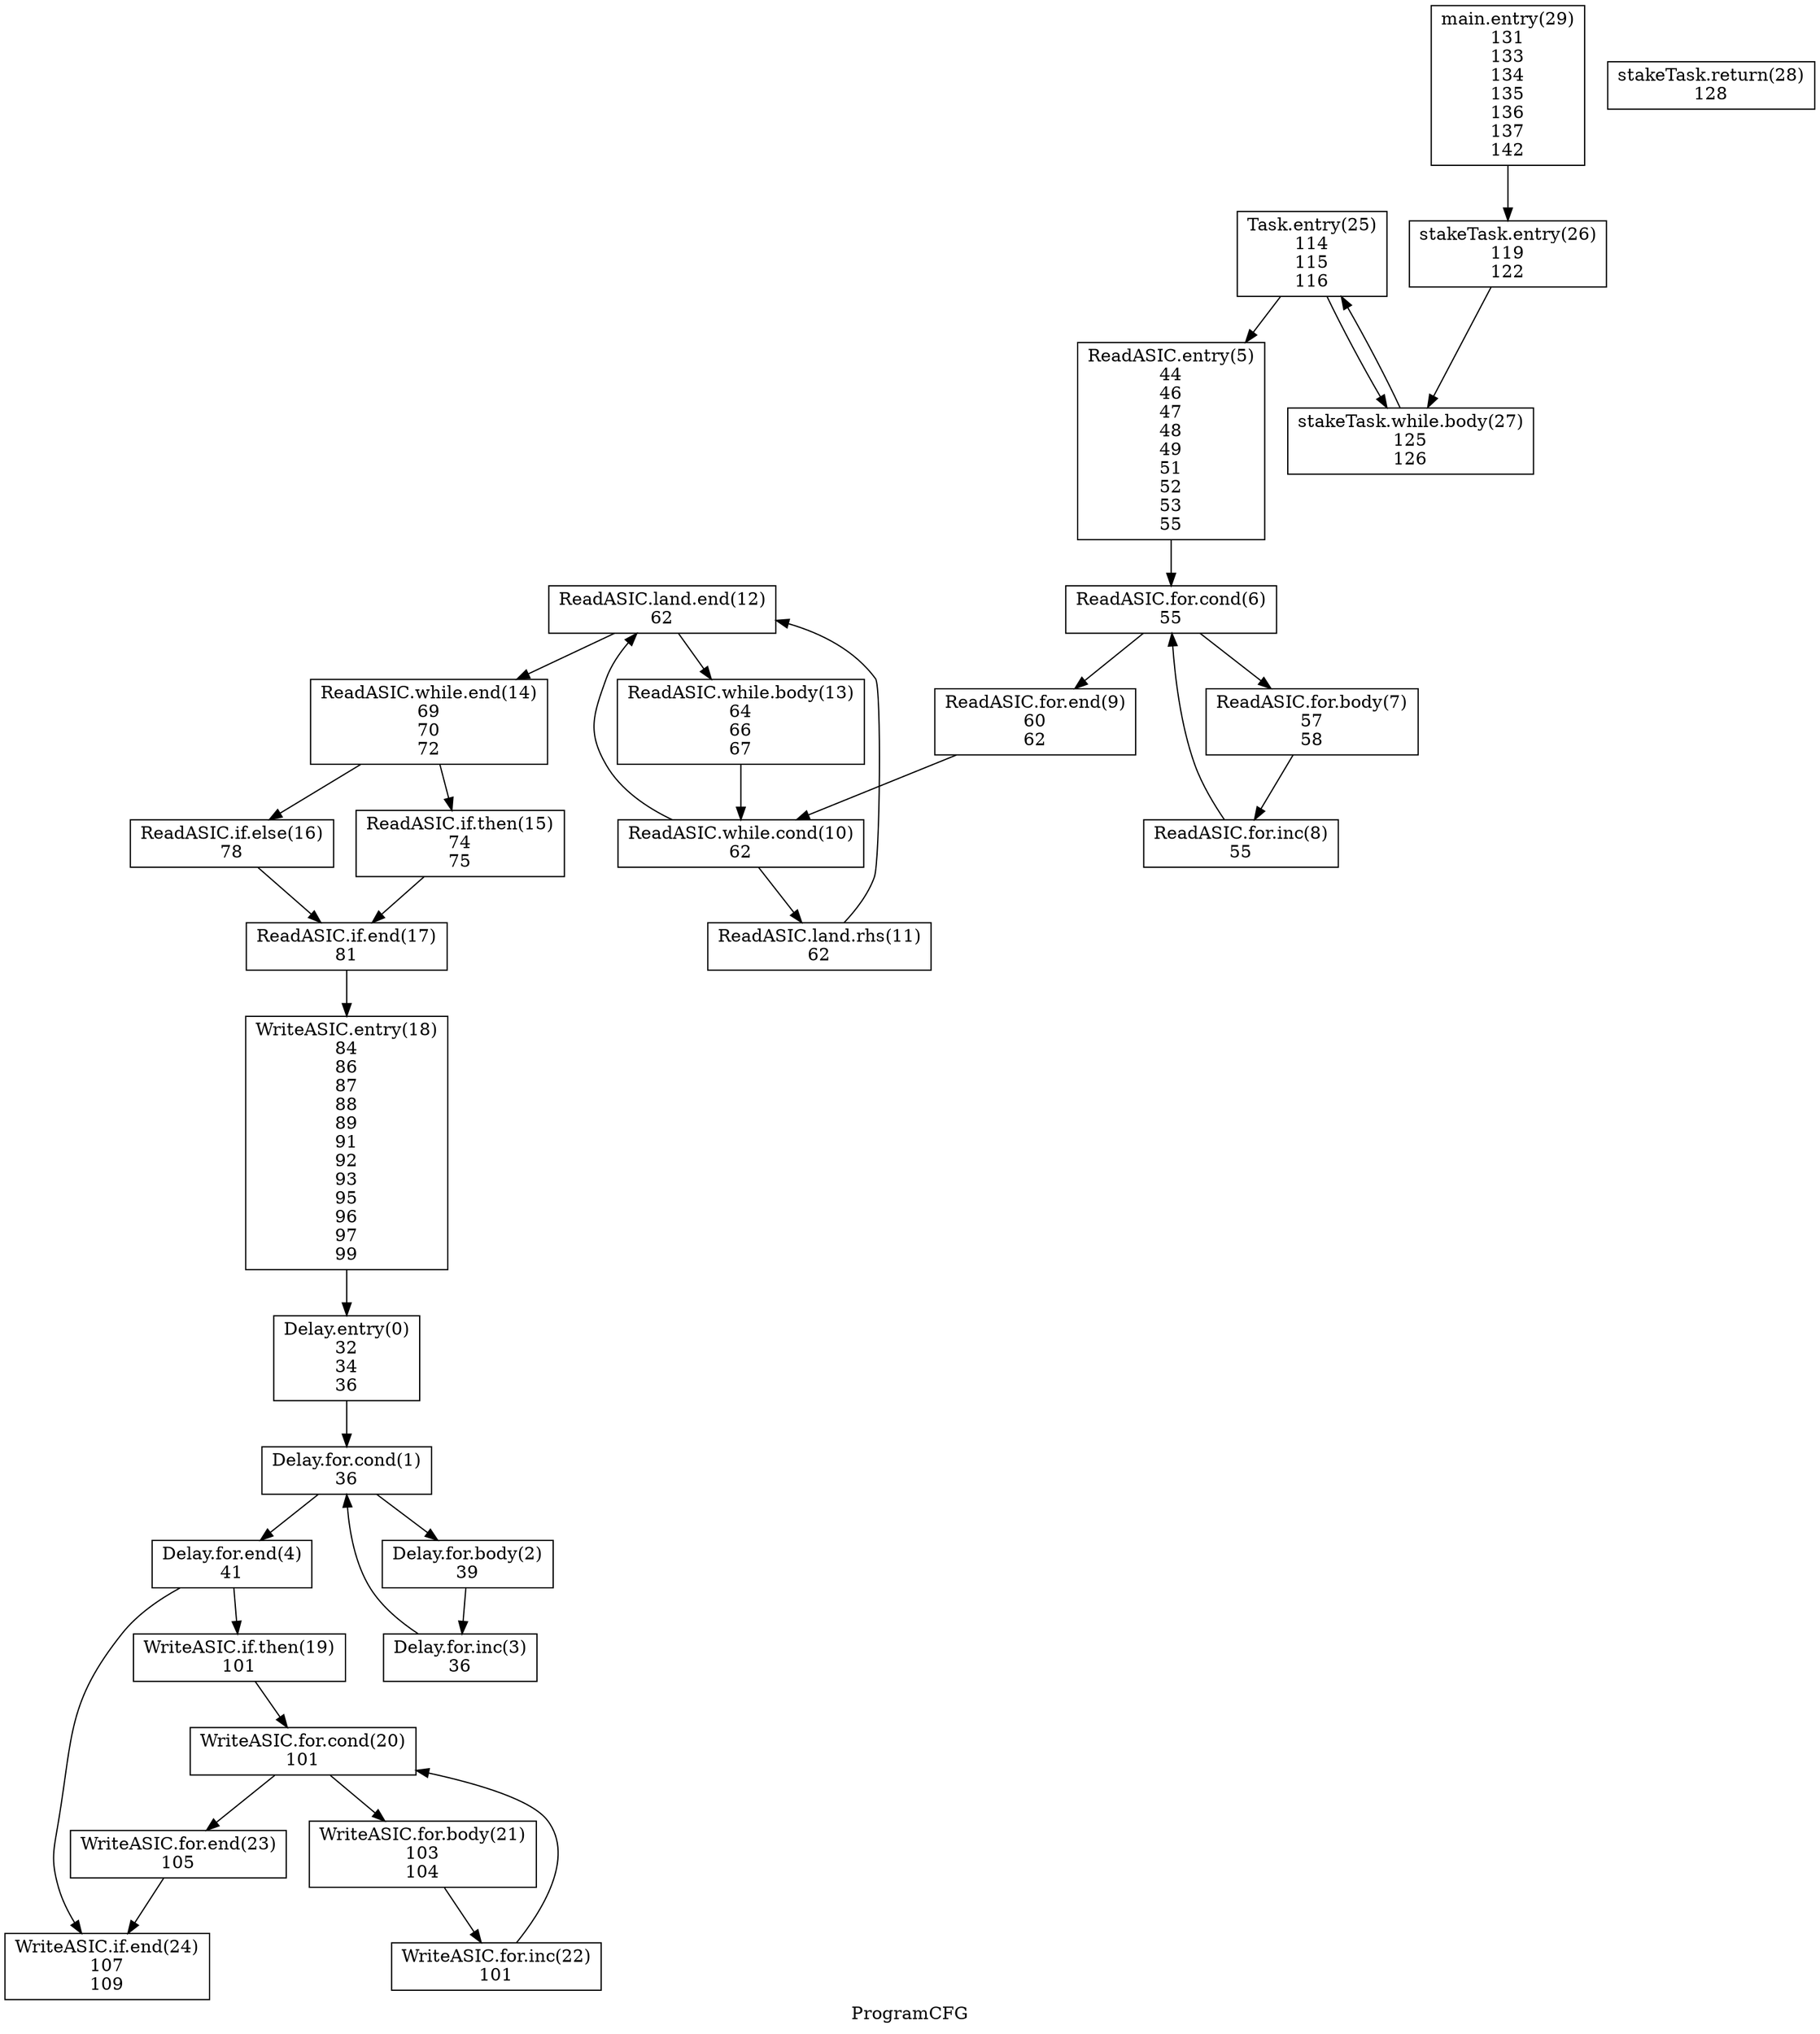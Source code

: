 digraph "ProgramCFG" {
	label="ProgramCFG";

	Node0xb2c9c84 [shape=record,label="{Delay.entry(0)\n32\n34\n36\n}"];
	Node0xb2c9c84 -> Node0xb2c9d1c;
	Node0xb2c9d1c [shape=record,label="{Delay.for.cond(1)\n36\n}"];
	Node0xb2c9d1c -> Node0xb2eb88c;
	Node0xb2c9d1c -> Node0xb2eb7bc;
	Node0xb2eb7bc [shape=record,label="{Delay.for.body(2)\n39\n}"];
	Node0xb2eb7bc -> Node0xb2eb814;
	Node0xb2eb814 [shape=record,label="{Delay.for.inc(3)\n36\n}"];
	Node0xb2eb814 -> Node0xb2c9d1c;
	Node0xb2eb88c [shape=record,label="{Delay.for.end(4)\n41\n}"];
	Node0xb2eb88c -> Node0xb2d87c4;
	Node0xb2eb88c -> Node0xb2ec004;
	Node0xb2eb904 [shape=record,label="{ReadASIC.entry(5)\n44\n46\n47\n48\n49\n51\n52\n53\n55\n}"];
	Node0xb2eb904 -> Node0xb2eb9d4;
	Node0xb2eb9d4 [shape=record,label="{ReadASIC.for.cond(6)\n55\n}"];
	Node0xb2eb9d4 -> Node0xb2ebb04;
	Node0xb2eb9d4 -> Node0xb2eba5c;
	Node0xb2eba5c [shape=record,label="{ReadASIC.for.body(7)\n57\n58\n}"];
	Node0xb2eba5c -> Node0xb2eba8c;
	Node0xb2eba8c [shape=record,label="{ReadASIC.for.inc(8)\n55\n}"];
	Node0xb2eba8c -> Node0xb2eb9d4;
	Node0xb2ebb04 [shape=record,label="{ReadASIC.for.end(9)\n60\n62\n}"];
	Node0xb2ebb04 -> Node0xb2ebbd4;
	Node0xb2ebbd4 [shape=record,label="{ReadASIC.while.cond(10)\n62\n}"];
	Node0xb2ebbd4 -> Node0xb2ebce4;
	Node0xb2ebbd4 -> Node0xb2ebc5c;
	Node0xb2ebc5c [shape=record,label="{ReadASIC.land.rhs(11)\n62\n}"];
	Node0xb2ebc5c -> Node0xb2ebce4;
	Node0xb2ebce4 [shape=record,label="{ReadASIC.land.end(12)\n62\n}"];
	Node0xb2ebce4 -> Node0xb2ebdf4;
	Node0xb2ebce4 -> Node0xb2ebd6c;
	Node0xb2ebd6c [shape=record,label="{ReadASIC.while.body(13)\n64\n66\n67\n}"];
	Node0xb2ebd6c -> Node0xb2ebbd4;
	Node0xb2ebdf4 [shape=record,label="{ReadASIC.while.end(14)\n69\n70\n72\n}"];
	Node0xb2ebdf4 -> Node0xb2ebe9c;
	Node0xb2ebdf4 -> Node0xb2ebe24;
	Node0xb2ebe24 [shape=record,label="{ReadASIC.if.then(15)\n74\n75\n}"];
	Node0xb2ebe24 -> Node0xb2ebf14;
	Node0xb2ebe9c [shape=record,label="{ReadASIC.if.else(16)\n78\n}"];
	Node0xb2ebe9c -> Node0xb2ebf14;
	Node0xb2ebf14 [shape=record,label="{ReadASIC.if.end(17)\n81\n}"];
	Node0xb2ebf14 -> Node0xb2ebf8c;
	Node0xb2ebf8c [shape=record,label="{WriteASIC.entry(18)\n84\n86\n87\n88\n89\n91\n92\n93\n95\n96\n97\n99\n}"];
	Node0xb2ebf8c -> Node0xb2c9c84;
	Node0xb2ec004 [shape=record,label="{WriteASIC.if.then(19)\n101\n}"];
	Node0xb2ec004 -> Node0xb2ec09c;
	Node0xb2ec09c [shape=record,label="{WriteASIC.for.cond(20)\n101\n}"];
	Node0xb2ec09c -> Node0xb2d874c;
	Node0xb2ec09c -> Node0xb2ec114;
	Node0xb2ec114 [shape=record,label="{WriteASIC.for.body(21)\n103\n104\n}"];
	Node0xb2ec114 -> Node0xb2ec16c;
	Node0xb2ec16c [shape=record,label="{WriteASIC.for.inc(22)\n101\n}"];
	Node0xb2ec16c -> Node0xb2ec09c;
	Node0xb2d874c [shape=record,label="{WriteASIC.for.end(23)\n105\n}"];
	Node0xb2d874c -> Node0xb2d87c4;
	Node0xb2d87c4 [shape=record,label="{WriteASIC.if.end(24)\n107\n109\n}"];
	Node0xb2d883c [shape=record,label="{Task.entry(25)\n114\n115\n116\n}"];
	Node0xb2d883c -> Node0xb2d8984;
	Node0xb2d883c -> Node0xb2eb904;
	Node0xb2d88b4 [shape=record,label="{stakeTask.entry(26)\n119\n122\n}"];
	Node0xb2d88b4 -> Node0xb2d8984;
	Node0xb2d8984 [shape=record,label="{stakeTask.while.body(27)\n125\n126\n}"];
	Node0xb2d8984 -> Node0xb2d883c;
	Node0xb2d89b4 [shape=record,label="{stakeTask.return(28)\n128\n}"];
	Node0xb2d8a2c [shape=record,label="{main.entry(29)\n131\n133\n134\n135\n136\n137\n142\n}"];
	Node0xb2d8a2c -> Node0xb2d88b4;
}
